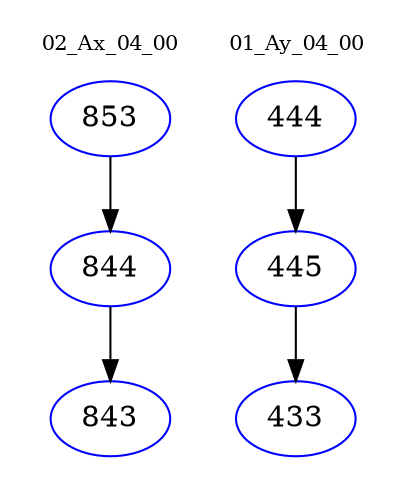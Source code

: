 digraph{
subgraph cluster_0 {
color = white
label = "02_Ax_04_00";
fontsize=10;
T0_853 [label="853", color="blue"]
T0_853 -> T0_844 [color="black"]
T0_844 [label="844", color="blue"]
T0_844 -> T0_843 [color="black"]
T0_843 [label="843", color="blue"]
}
subgraph cluster_1 {
color = white
label = "01_Ay_04_00";
fontsize=10;
T1_444 [label="444", color="blue"]
T1_444 -> T1_445 [color="black"]
T1_445 [label="445", color="blue"]
T1_445 -> T1_433 [color="black"]
T1_433 [label="433", color="blue"]
}
}
